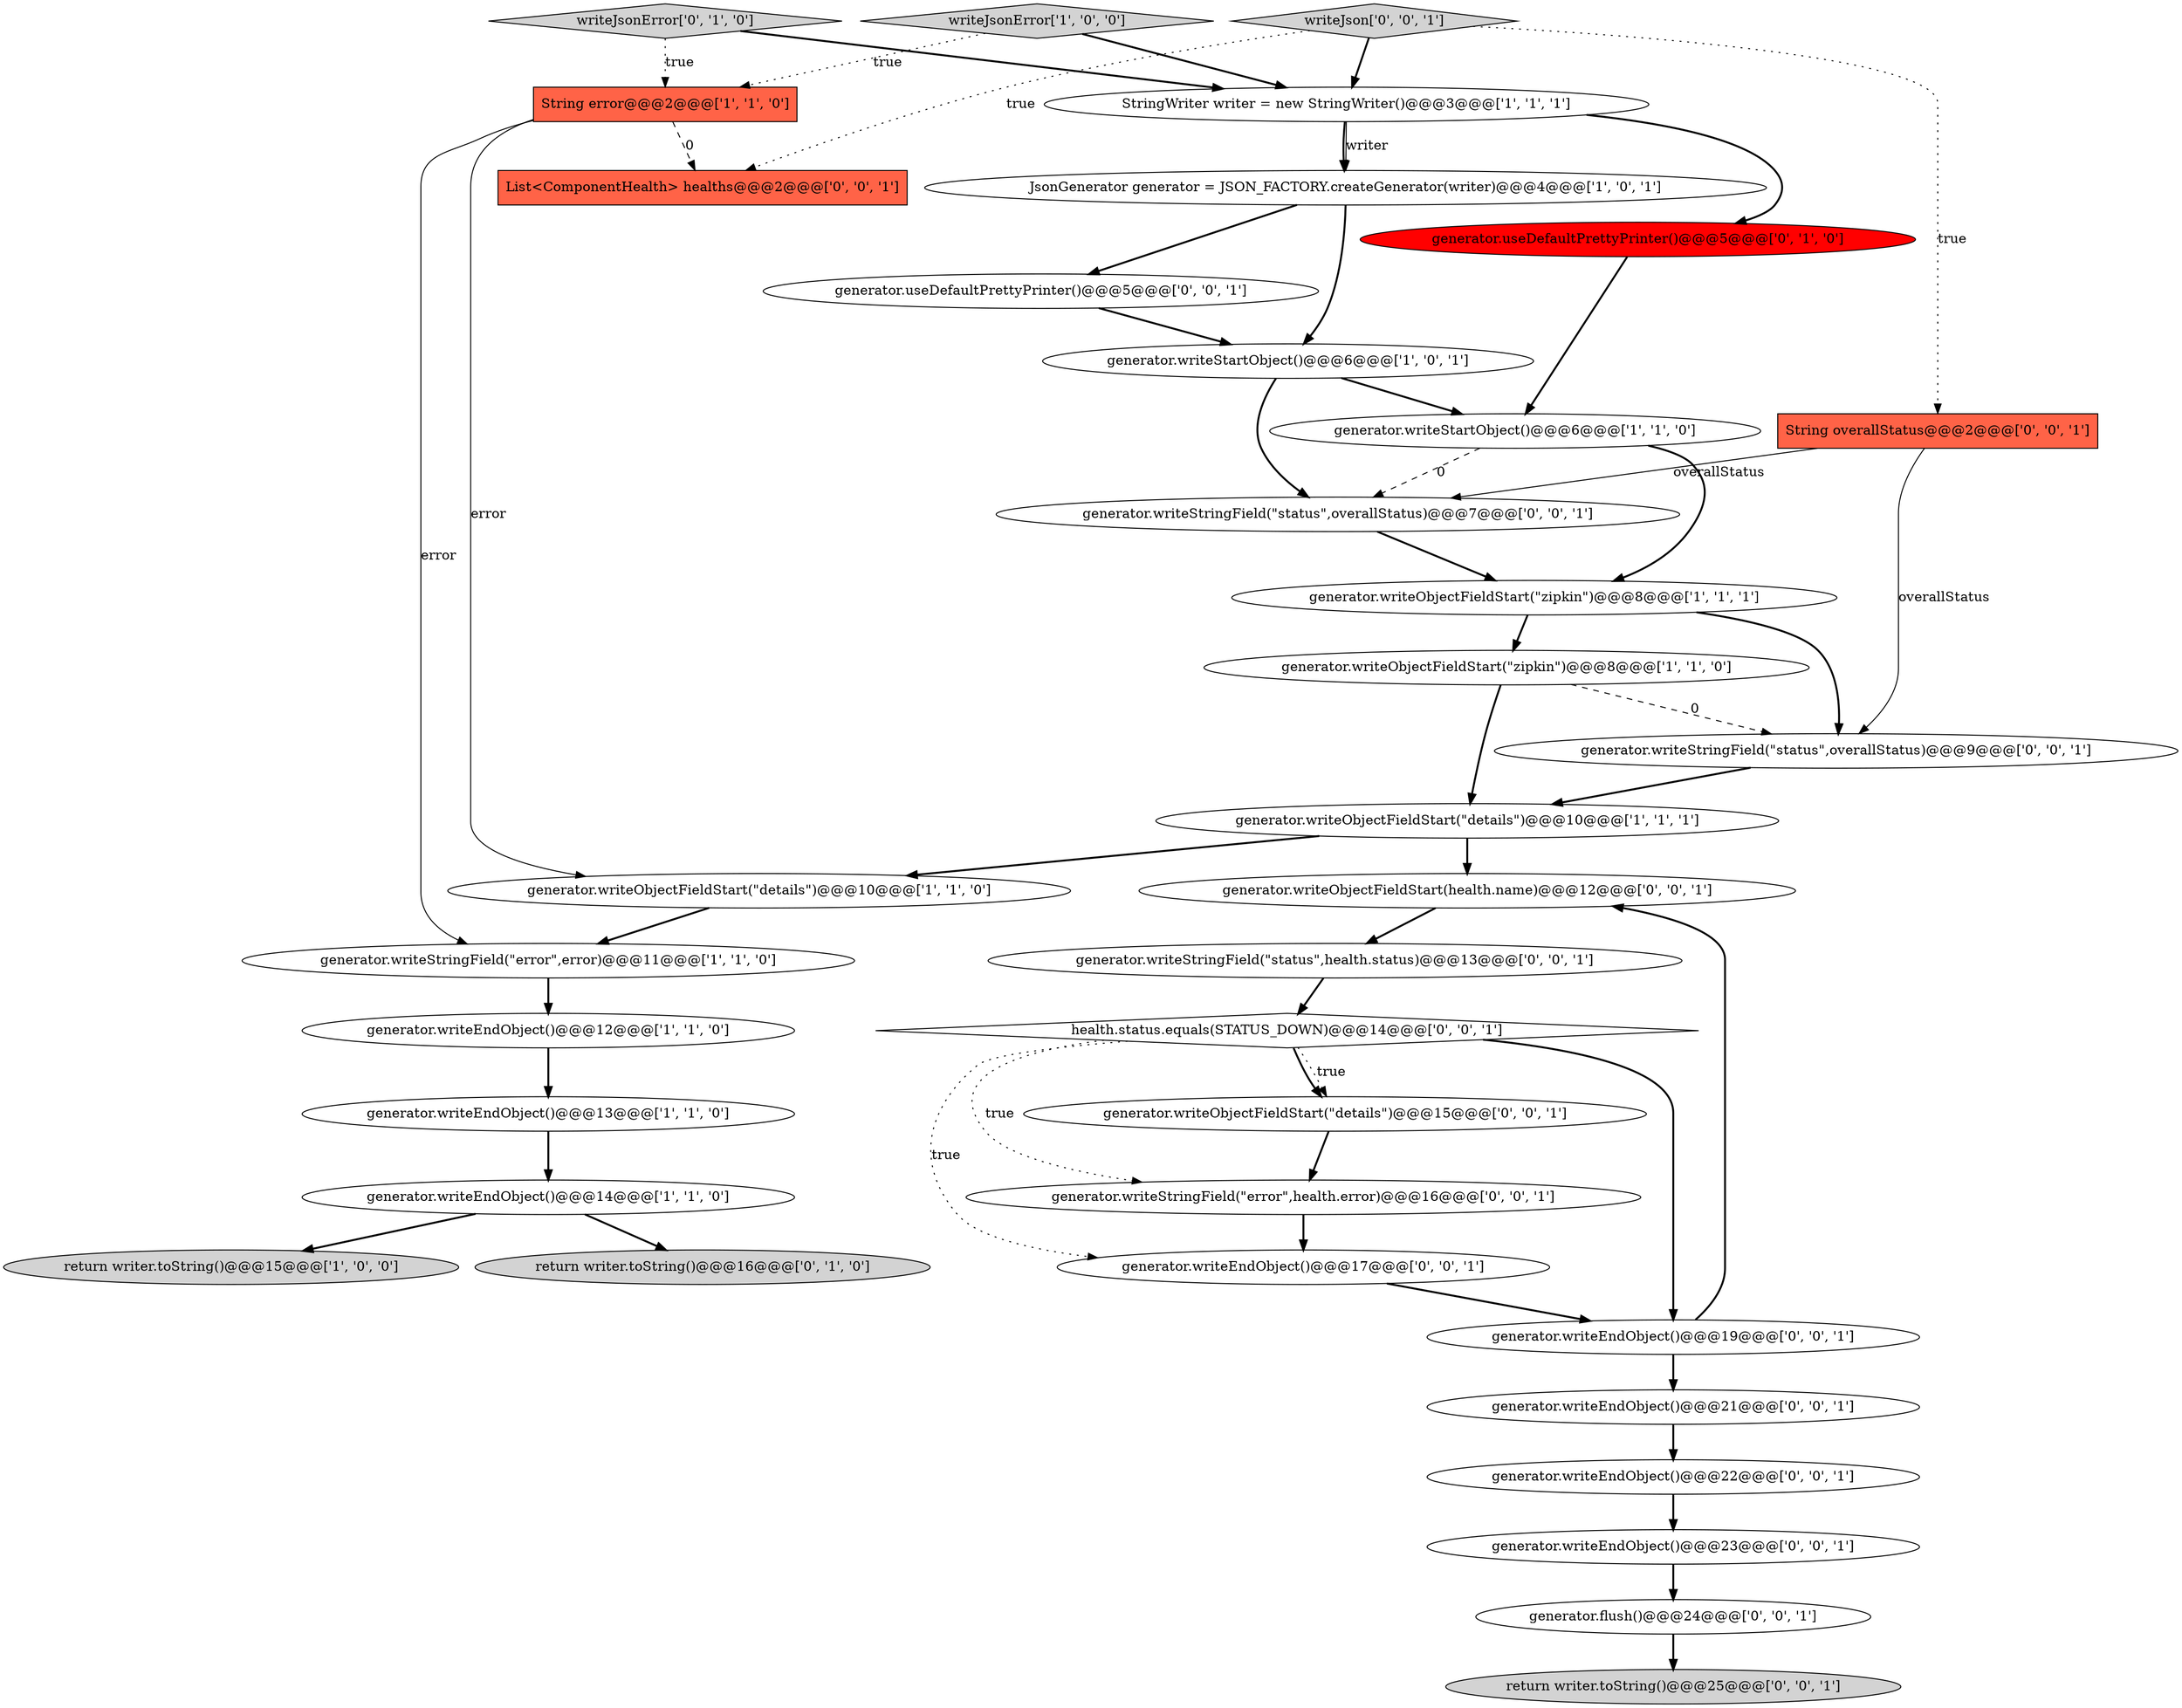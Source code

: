 digraph {
33 [style = filled, label = "generator.writeObjectFieldStart(health.name)@@@12@@@['0', '0', '1']", fillcolor = white, shape = ellipse image = "AAA0AAABBB3BBB"];
23 [style = filled, label = "List<ComponentHealth> healths@@@2@@@['0', '0', '1']", fillcolor = tomato, shape = box image = "AAA0AAABBB3BBB"];
34 [style = filled, label = "generator.writeObjectFieldStart(\"details\")@@@15@@@['0', '0', '1']", fillcolor = white, shape = ellipse image = "AAA0AAABBB3BBB"];
17 [style = filled, label = "generator.useDefaultPrettyPrinter()@@@5@@@['0', '1', '0']", fillcolor = red, shape = ellipse image = "AAA1AAABBB2BBB"];
2 [style = filled, label = "generator.writeEndObject()@@@12@@@['1', '1', '0']", fillcolor = white, shape = ellipse image = "AAA0AAABBB1BBB"];
19 [style = filled, label = "generator.flush()@@@24@@@['0', '0', '1']", fillcolor = white, shape = ellipse image = "AAA0AAABBB3BBB"];
8 [style = filled, label = "generator.writeObjectFieldStart(\"zipkin\")@@@8@@@['1', '1', '1']", fillcolor = white, shape = ellipse image = "AAA0AAABBB1BBB"];
27 [style = filled, label = "writeJson['0', '0', '1']", fillcolor = lightgray, shape = diamond image = "AAA0AAABBB3BBB"];
30 [style = filled, label = "health.status.equals(STATUS_DOWN)@@@14@@@['0', '0', '1']", fillcolor = white, shape = diamond image = "AAA0AAABBB3BBB"];
24 [style = filled, label = "generator.writeStringField(\"status\",health.status)@@@13@@@['0', '0', '1']", fillcolor = white, shape = ellipse image = "AAA0AAABBB3BBB"];
12 [style = filled, label = "return writer.toString()@@@15@@@['1', '0', '0']", fillcolor = lightgray, shape = ellipse image = "AAA0AAABBB1BBB"];
26 [style = filled, label = "generator.writeEndObject()@@@23@@@['0', '0', '1']", fillcolor = white, shape = ellipse image = "AAA0AAABBB3BBB"];
18 [style = filled, label = "generator.writeEndObject()@@@21@@@['0', '0', '1']", fillcolor = white, shape = ellipse image = "AAA0AAABBB3BBB"];
11 [style = filled, label = "generator.writeEndObject()@@@13@@@['1', '1', '0']", fillcolor = white, shape = ellipse image = "AAA0AAABBB1BBB"];
25 [style = filled, label = "generator.useDefaultPrettyPrinter()@@@5@@@['0', '0', '1']", fillcolor = white, shape = ellipse image = "AAA0AAABBB3BBB"];
4 [style = filled, label = "String error@@@2@@@['1', '1', '0']", fillcolor = tomato, shape = box image = "AAA0AAABBB1BBB"];
29 [style = filled, label = "generator.writeEndObject()@@@17@@@['0', '0', '1']", fillcolor = white, shape = ellipse image = "AAA0AAABBB3BBB"];
20 [style = filled, label = "generator.writeStringField(\"status\",overallStatus)@@@7@@@['0', '0', '1']", fillcolor = white, shape = ellipse image = "AAA0AAABBB3BBB"];
3 [style = filled, label = "writeJsonError['1', '0', '0']", fillcolor = lightgray, shape = diamond image = "AAA0AAABBB1BBB"];
7 [style = filled, label = "JsonGenerator generator = JSON_FACTORY.createGenerator(writer)@@@4@@@['1', '0', '1']", fillcolor = white, shape = ellipse image = "AAA0AAABBB1BBB"];
9 [style = filled, label = "generator.writeObjectFieldStart(\"details\")@@@10@@@['1', '1', '0']", fillcolor = white, shape = ellipse image = "AAA0AAABBB1BBB"];
5 [style = filled, label = "generator.writeObjectFieldStart(\"zipkin\")@@@8@@@['1', '1', '0']", fillcolor = white, shape = ellipse image = "AAA0AAABBB1BBB"];
13 [style = filled, label = "generator.writeStartObject()@@@6@@@['1', '1', '0']", fillcolor = white, shape = ellipse image = "AAA0AAABBB1BBB"];
22 [style = filled, label = "String overallStatus@@@2@@@['0', '0', '1']", fillcolor = tomato, shape = box image = "AAA0AAABBB3BBB"];
16 [style = filled, label = "return writer.toString()@@@16@@@['0', '1', '0']", fillcolor = lightgray, shape = ellipse image = "AAA0AAABBB2BBB"];
6 [style = filled, label = "generator.writeObjectFieldStart(\"details\")@@@10@@@['1', '1', '1']", fillcolor = white, shape = ellipse image = "AAA0AAABBB1BBB"];
10 [style = filled, label = "StringWriter writer = new StringWriter()@@@3@@@['1', '1', '1']", fillcolor = white, shape = ellipse image = "AAA0AAABBB1BBB"];
21 [style = filled, label = "return writer.toString()@@@25@@@['0', '0', '1']", fillcolor = lightgray, shape = ellipse image = "AAA0AAABBB3BBB"];
0 [style = filled, label = "generator.writeStartObject()@@@6@@@['1', '0', '1']", fillcolor = white, shape = ellipse image = "AAA0AAABBB1BBB"];
31 [style = filled, label = "generator.writeEndObject()@@@22@@@['0', '0', '1']", fillcolor = white, shape = ellipse image = "AAA0AAABBB3BBB"];
28 [style = filled, label = "generator.writeStringField(\"error\",health.error)@@@16@@@['0', '0', '1']", fillcolor = white, shape = ellipse image = "AAA0AAABBB3BBB"];
1 [style = filled, label = "generator.writeStringField(\"error\",error)@@@11@@@['1', '1', '0']", fillcolor = white, shape = ellipse image = "AAA0AAABBB1BBB"];
32 [style = filled, label = "generator.writeEndObject()@@@19@@@['0', '0', '1']", fillcolor = white, shape = ellipse image = "AAA0AAABBB3BBB"];
35 [style = filled, label = "generator.writeStringField(\"status\",overallStatus)@@@9@@@['0', '0', '1']", fillcolor = white, shape = ellipse image = "AAA0AAABBB3BBB"];
14 [style = filled, label = "generator.writeEndObject()@@@14@@@['1', '1', '0']", fillcolor = white, shape = ellipse image = "AAA0AAABBB1BBB"];
15 [style = filled, label = "writeJsonError['0', '1', '0']", fillcolor = lightgray, shape = diamond image = "AAA0AAABBB2BBB"];
25->0 [style = bold, label=""];
14->16 [style = bold, label=""];
28->29 [style = bold, label=""];
18->31 [style = bold, label=""];
15->10 [style = bold, label=""];
27->22 [style = dotted, label="true"];
0->13 [style = bold, label=""];
11->14 [style = bold, label=""];
22->35 [style = solid, label="overallStatus"];
35->6 [style = bold, label=""];
4->9 [style = solid, label="error"];
13->20 [style = dashed, label="0"];
3->4 [style = dotted, label="true"];
27->23 [style = dotted, label="true"];
30->32 [style = bold, label=""];
7->0 [style = bold, label=""];
10->17 [style = bold, label=""];
30->34 [style = bold, label=""];
26->19 [style = bold, label=""];
30->34 [style = dotted, label="true"];
10->7 [style = bold, label=""];
8->35 [style = bold, label=""];
32->33 [style = bold, label=""];
15->4 [style = dotted, label="true"];
24->30 [style = bold, label=""];
22->20 [style = solid, label="overallStatus"];
34->28 [style = bold, label=""];
3->10 [style = bold, label=""];
30->29 [style = dotted, label="true"];
31->26 [style = bold, label=""];
20->8 [style = bold, label=""];
5->6 [style = bold, label=""];
8->5 [style = bold, label=""];
5->35 [style = dashed, label="0"];
6->33 [style = bold, label=""];
33->24 [style = bold, label=""];
29->32 [style = bold, label=""];
14->12 [style = bold, label=""];
27->10 [style = bold, label=""];
4->1 [style = solid, label="error"];
0->20 [style = bold, label=""];
1->2 [style = bold, label=""];
17->13 [style = bold, label=""];
7->25 [style = bold, label=""];
32->18 [style = bold, label=""];
10->7 [style = solid, label="writer"];
13->8 [style = bold, label=""];
6->9 [style = bold, label=""];
9->1 [style = bold, label=""];
30->28 [style = dotted, label="true"];
4->23 [style = dashed, label="0"];
2->11 [style = bold, label=""];
19->21 [style = bold, label=""];
}

